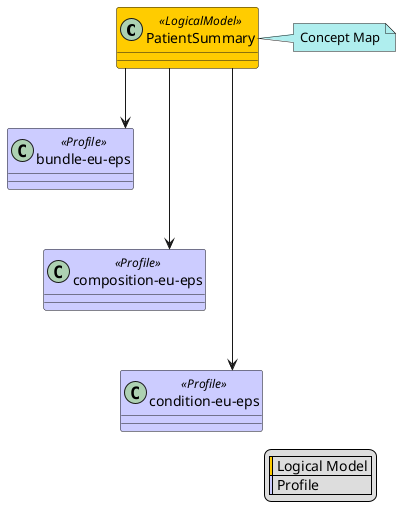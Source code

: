 @startuml
skinparam class {
    BackgroundColor<<LogicalModel>> #FFCC00
    BackgroundColor<<Profile>> #CCCCFF
}
skinparam linetype ortho
legend right
  | <#FFCC00> | Logical Model |
  | <#CCCCFF> | Profile |
endlegend
class "PatientSummary" <<LogicalModel>> [[StructureDefinition-PatientSummary.html]]
note right #PaleTurquoise [[ConceptMap-patientSummary2FHIR.html]]
Concept Map
endnote
class "bundle-eu-eps" <<Profile>> [[StructureDefinition-bundle-eu-eps.html]]
"PatientSummary" --> "bundle-eu-eps"
class "composition-eu-eps" <<Profile>> [[StructureDefinition-composition-eu-eps.html]]
"PatientSummary" --> "composition-eu-eps"
"bundle-eu-eps" -[hidden]-> "composition-eu-eps"
class "condition-eu-eps" <<Profile>> [[StructureDefinition-condition-eu-eps.html]]
"PatientSummary" --> "condition-eu-eps"
"composition-eu-eps" -[hidden]-> "condition-eu-eps"
@enduml
